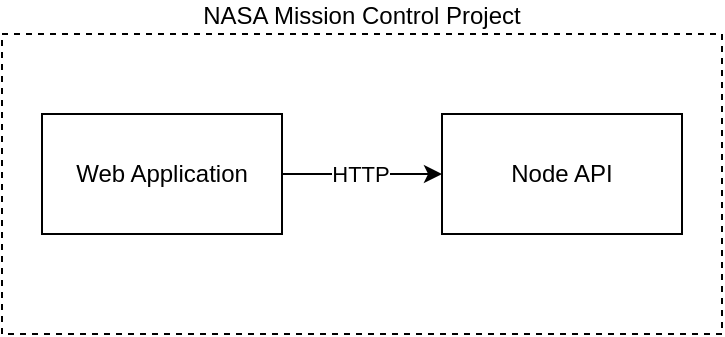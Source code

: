 <mxfile version="24.7.17">
  <diagram name="Page-1" id="EXQF-W41Bc2EzEBSdjF2">
    <mxGraphModel dx="1419" dy="826" grid="1" gridSize="10" guides="1" tooltips="1" connect="1" arrows="1" fold="1" page="1" pageScale="1" pageWidth="850" pageHeight="1100" math="0" shadow="0">
      <root>
        <mxCell id="0" />
        <mxCell id="1" parent="0" />
        <mxCell id="9KjZKQUlH3sFJPp5h10t-5" value="NASA Mission Control Project" style="rounded=0;whiteSpace=wrap;html=1;verticalAlign=bottom;labelPosition=center;verticalLabelPosition=top;align=center;dashed=1;" vertex="1" parent="1">
          <mxGeometry x="130" y="110" width="360" height="150" as="geometry" />
        </mxCell>
        <mxCell id="9KjZKQUlH3sFJPp5h10t-3" value="" style="edgeStyle=orthogonalEdgeStyle;rounded=0;orthogonalLoop=1;jettySize=auto;html=1;" edge="1" parent="1" source="9KjZKQUlH3sFJPp5h10t-1" target="9KjZKQUlH3sFJPp5h10t-2">
          <mxGeometry relative="1" as="geometry" />
        </mxCell>
        <mxCell id="9KjZKQUlH3sFJPp5h10t-4" value="HTTP" style="edgeLabel;html=1;align=center;verticalAlign=middle;resizable=0;points=[];" vertex="1" connectable="0" parent="9KjZKQUlH3sFJPp5h10t-3">
          <mxGeometry x="-0.035" relative="1" as="geometry">
            <mxPoint as="offset" />
          </mxGeometry>
        </mxCell>
        <mxCell id="9KjZKQUlH3sFJPp5h10t-1" value="Web Application" style="rounded=0;whiteSpace=wrap;html=1;" vertex="1" parent="1">
          <mxGeometry x="150" y="150" width="120" height="60" as="geometry" />
        </mxCell>
        <mxCell id="9KjZKQUlH3sFJPp5h10t-2" value="Node API" style="whiteSpace=wrap;html=1;rounded=0;" vertex="1" parent="1">
          <mxGeometry x="350" y="150" width="120" height="60" as="geometry" />
        </mxCell>
      </root>
    </mxGraphModel>
  </diagram>
</mxfile>
